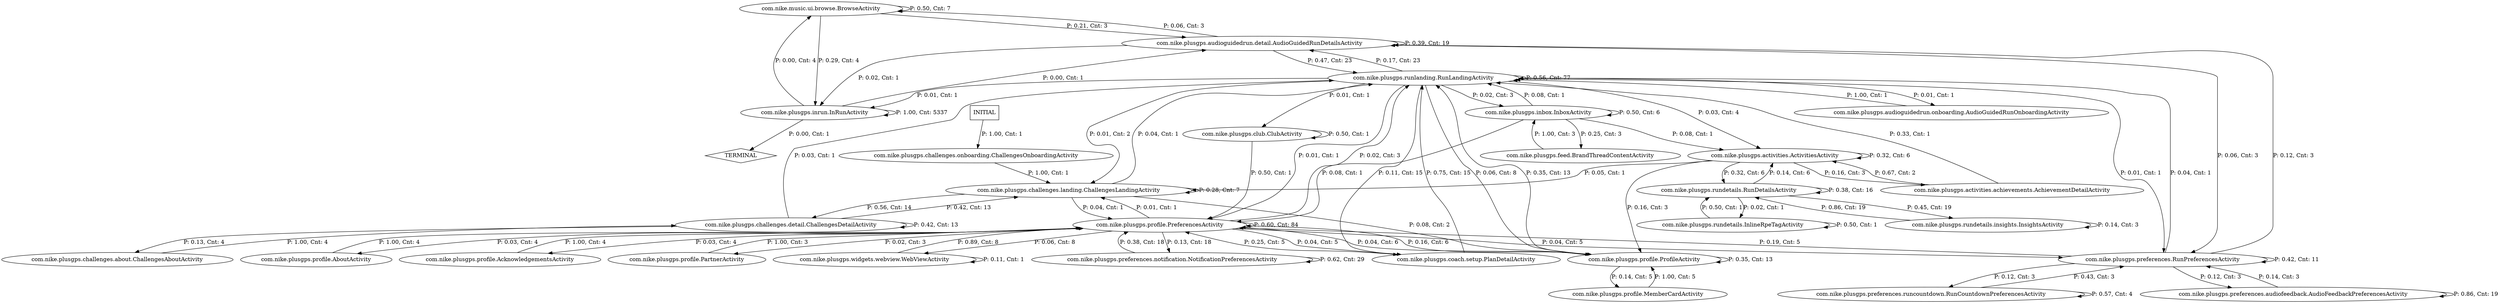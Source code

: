 digraph G {
  0 [label="com.nike.music.ui.browse.BrowseActivity"];
  1 [label="com.nike.plusgps.activities.ActivitiesActivity"];
  2 [label="com.nike.plusgps.activities.achievements.AchievementDetailActivity"];
  3 [label="com.nike.plusgps.audioguidedrun.detail.AudioGuidedRunDetailsActivity"];
  4 [label="com.nike.plusgps.audioguidedrun.onboarding.AudioGuidedRunOnboardingActivity"];
  5 [label="com.nike.plusgps.challenges.about.ChallengesAboutActivity"];
  6 [label="com.nike.plusgps.challenges.detail.ChallengesDetailActivity"];
  7 [label="com.nike.plusgps.challenges.landing.ChallengesLandingActivity"];
  8 [label="com.nike.plusgps.challenges.onboarding.ChallengesOnboardingActivity"];
  9 [label="com.nike.plusgps.club.ClubActivity"];
  10 [label="com.nike.plusgps.coach.setup.PlanDetailActivity"];
  11 [label="com.nike.plusgps.feed.BrandThreadContentActivity"];
  12 [label="com.nike.plusgps.inbox.InboxActivity"];
  13 [label="com.nike.plusgps.inrun.InRunActivity"];
  14 [label="com.nike.plusgps.preferences.RunPreferencesActivity"];
  15 [label="com.nike.plusgps.preferences.audiofeedback.AudioFeedbackPreferencesActivity"];
  16 [label="com.nike.plusgps.preferences.notification.NotificationPreferencesActivity"];
  17 [label="com.nike.plusgps.preferences.runcountdown.RunCountdownPreferencesActivity"];
  18 [label="com.nike.plusgps.profile.AboutActivity"];
  19 [label="com.nike.plusgps.profile.AcknowledgementsActivity"];
  20 [label="com.nike.plusgps.profile.MemberCardActivity"];
  21 [label="com.nike.plusgps.profile.PartnerActivity"];
  22 [label="com.nike.plusgps.profile.PreferencesActivity"];
  23 [label="com.nike.plusgps.profile.ProfileActivity"];
  24 [label="com.nike.plusgps.rundetails.InlineRpeTagActivity"];
  25 [label="com.nike.plusgps.rundetails.RunDetailsActivity"];
  26 [label="com.nike.plusgps.rundetails.insights.InsightsActivity"];
  27 [label="com.nike.plusgps.runlanding.RunLandingActivity"];
  28 [label="com.nike.plusgps.widgets.webview.WebViewActivity"];
  29 [label="TERMINAL",shape=diamond];
  30 [label="INITIAL",shape=box];
0->0 [label="P: 0.50, Cnt: 7"];
0->3 [label="P: 0.21, Cnt: 3"];
0->13 [label="P: 0.29, Cnt: 4"];
1->1 [label="P: 0.32, Cnt: 6"];
1->2 [label="P: 0.16, Cnt: 3"];
1->7 [label="P: 0.05, Cnt: 1"];
1->23 [label="P: 0.16, Cnt: 3"];
1->25 [label="P: 0.32, Cnt: 6"];
2->1 [label="P: 0.67, Cnt: 2"];
2->27 [label="P: 0.33, Cnt: 1"];
3->0 [label="P: 0.06, Cnt: 3"];
3->3 [label="P: 0.39, Cnt: 19"];
3->13 [label="P: 0.02, Cnt: 1"];
3->14 [label="P: 0.06, Cnt: 3"];
3->27 [label="P: 0.47, Cnt: 23"];
4->27 [label="P: 1.00, Cnt: 1"];
5->6 [label="P: 1.00, Cnt: 4"];
6->5 [label="P: 0.13, Cnt: 4"];
6->6 [label="P: 0.42, Cnt: 13"];
6->7 [label="P: 0.42, Cnt: 13"];
6->27 [label="P: 0.03, Cnt: 1"];
7->6 [label="P: 0.56, Cnt: 14"];
7->7 [label="P: 0.28, Cnt: 7"];
7->22 [label="P: 0.04, Cnt: 1"];
7->23 [label="P: 0.08, Cnt: 2"];
7->27 [label="P: 0.04, Cnt: 1"];
8->7 [label="P: 1.00, Cnt: 1"];
9->9 [label="P: 0.50, Cnt: 1"];
9->22 [label="P: 0.50, Cnt: 1"];
10->22 [label="P: 0.25, Cnt: 5"];
10->27 [label="P: 0.75, Cnt: 15"];
11->12 [label="P: 1.00, Cnt: 3"];
12->1 [label="P: 0.08, Cnt: 1"];
12->11 [label="P: 0.25, Cnt: 3"];
12->12 [label="P: 0.50, Cnt: 6"];
12->22 [label="P: 0.08, Cnt: 1"];
12->27 [label="P: 0.08, Cnt: 1"];
13->0 [label="P: 0.00, Cnt: 4"];
13->3 [label="P: 0.00, Cnt: 1"];
13->13 [label="P: 1.00, Cnt: 5337"];
13->29 [label="P: 0.00, Cnt: 1"];
14->3 [label="P: 0.12, Cnt: 3"];
14->14 [label="P: 0.42, Cnt: 11"];
14->15 [label="P: 0.12, Cnt: 3"];
14->17 [label="P: 0.12, Cnt: 3"];
14->22 [label="P: 0.19, Cnt: 5"];
14->27 [label="P: 0.04, Cnt: 1"];
15->14 [label="P: 0.14, Cnt: 3"];
15->15 [label="P: 0.86, Cnt: 19"];
16->16 [label="P: 0.62, Cnt: 29"];
16->22 [label="P: 0.38, Cnt: 18"];
17->14 [label="P: 0.43, Cnt: 3"];
17->17 [label="P: 0.57, Cnt: 4"];
18->22 [label="P: 1.00, Cnt: 4"];
19->22 [label="P: 1.00, Cnt: 4"];
20->23 [label="P: 1.00, Cnt: 5"];
21->22 [label="P: 1.00, Cnt: 3"];
22->7 [label="P: 0.01, Cnt: 1"];
22->10 [label="P: 0.04, Cnt: 5"];
22->14 [label="P: 0.04, Cnt: 5"];
22->16 [label="P: 0.13, Cnt: 18"];
22->18 [label="P: 0.03, Cnt: 4"];
22->19 [label="P: 0.03, Cnt: 4"];
22->21 [label="P: 0.02, Cnt: 3"];
22->22 [label="P: 0.60, Cnt: 84"];
22->23 [label="P: 0.04, Cnt: 6"];
22->27 [label="P: 0.02, Cnt: 3"];
22->28 [label="P: 0.06, Cnt: 8"];
23->20 [label="P: 0.14, Cnt: 5"];
23->22 [label="P: 0.16, Cnt: 6"];
23->23 [label="P: 0.35, Cnt: 13"];
23->27 [label="P: 0.35, Cnt: 13"];
24->24 [label="P: 0.50, Cnt: 1"];
24->25 [label="P: 0.50, Cnt: 1"];
25->1 [label="P: 0.14, Cnt: 6"];
25->24 [label="P: 0.02, Cnt: 1"];
25->25 [label="P: 0.38, Cnt: 16"];
25->26 [label="P: 0.45, Cnt: 19"];
26->25 [label="P: 0.86, Cnt: 19"];
26->26 [label="P: 0.14, Cnt: 3"];
27->1 [label="P: 0.03, Cnt: 4"];
27->3 [label="P: 0.17, Cnt: 23"];
27->4 [label="P: 0.01, Cnt: 1"];
27->7 [label="P: 0.01, Cnt: 2"];
27->9 [label="P: 0.01, Cnt: 1"];
27->10 [label="P: 0.11, Cnt: 15"];
27->12 [label="P: 0.02, Cnt: 3"];
27->13 [label="P: 0.01, Cnt: 1"];
27->14 [label="P: 0.01, Cnt: 1"];
27->22 [label="P: 0.01, Cnt: 1"];
27->23 [label="P: 0.06, Cnt: 8"];
27->27 [label="P: 0.56, Cnt: 77"];
28->22 [label="P: 0.89, Cnt: 8"];
28->28 [label="P: 0.11, Cnt: 1"];
30->8 [label="P: 1.00, Cnt: 1"];
}
